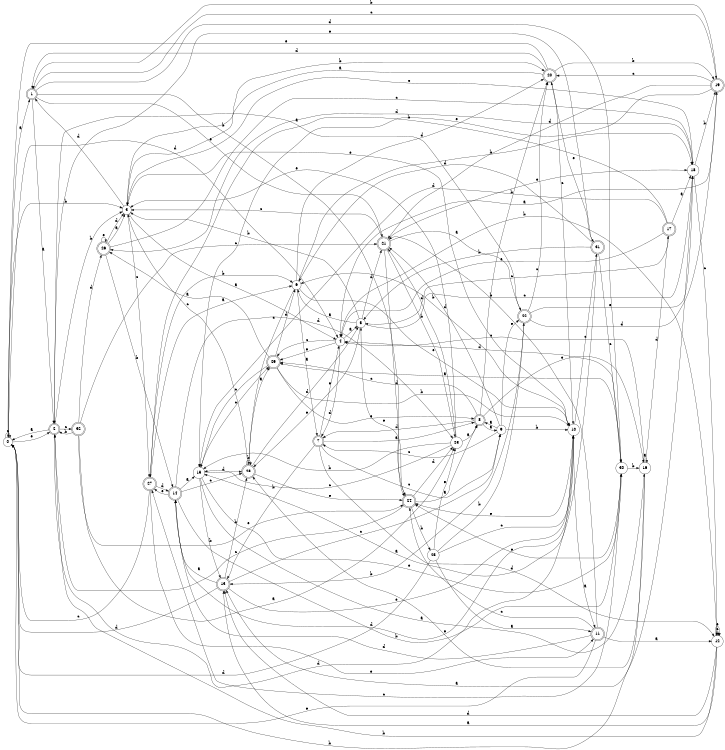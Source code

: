 digraph n27_3 {
__start0 [label="" shape="none"];

rankdir=LR;
size="8,5";

s0 [style="filled", color="black", fillcolor="white" shape="circle", label="0"];
s1 [style="rounded,filled", color="black", fillcolor="white" shape="doublecircle", label="1"];
s2 [style="rounded,filled", color="black", fillcolor="white" shape="doublecircle", label="2"];
s3 [style="filled", color="black", fillcolor="white" shape="circle", label="3"];
s4 [style="filled", color="black", fillcolor="white" shape="circle", label="4"];
s5 [style="filled", color="black", fillcolor="white" shape="circle", label="5"];
s6 [style="filled", color="black", fillcolor="white" shape="circle", label="6"];
s7 [style="rounded,filled", color="black", fillcolor="white" shape="doublecircle", label="7"];
s8 [style="rounded,filled", color="black", fillcolor="white" shape="doublecircle", label="8"];
s9 [style="filled", color="black", fillcolor="white" shape="circle", label="9"];
s10 [style="filled", color="black", fillcolor="white" shape="circle", label="10"];
s11 [style="rounded,filled", color="black", fillcolor="white" shape="doublecircle", label="11"];
s12 [style="filled", color="black", fillcolor="white" shape="circle", label="12"];
s13 [style="rounded,filled", color="black", fillcolor="white" shape="doublecircle", label="13"];
s14 [style="rounded,filled", color="black", fillcolor="white" shape="doublecircle", label="14"];
s15 [style="filled", color="black", fillcolor="white" shape="circle", label="15"];
s16 [style="filled", color="black", fillcolor="white" shape="circle", label="16"];
s17 [style="rounded,filled", color="black", fillcolor="white" shape="doublecircle", label="17"];
s18 [style="filled", color="black", fillcolor="white" shape="circle", label="18"];
s19 [style="rounded,filled", color="black", fillcolor="white" shape="doublecircle", label="19"];
s20 [style="rounded,filled", color="black", fillcolor="white" shape="doublecircle", label="20"];
s21 [style="rounded,filled", color="black", fillcolor="white" shape="doublecircle", label="21"];
s22 [style="rounded,filled", color="black", fillcolor="white" shape="doublecircle", label="22"];
s23 [style="filled", color="black", fillcolor="white" shape="circle", label="23"];
s24 [style="rounded,filled", color="black", fillcolor="white" shape="doublecircle", label="24"];
s25 [style="filled", color="black", fillcolor="white" shape="circle", label="25"];
s26 [style="rounded,filled", color="black", fillcolor="white" shape="doublecircle", label="26"];
s27 [style="rounded,filled", color="black", fillcolor="white" shape="doublecircle", label="27"];
s28 [style="rounded,filled", color="black", fillcolor="white" shape="doublecircle", label="28"];
s29 [style="rounded,filled", color="black", fillcolor="white" shape="doublecircle", label="29"];
s30 [style="filled", color="black", fillcolor="white" shape="circle", label="30"];
s31 [style="rounded,filled", color="black", fillcolor="white" shape="doublecircle", label="31"];
s32 [style="rounded,filled", color="black", fillcolor="white" shape="doublecircle", label="32"];
s0 -> s1 [label="a"];
s0 -> s3 [label="b"];
s0 -> s0 [label="c"];
s0 -> s4 [label="d"];
s0 -> s2 [label="e"];
s1 -> s2 [label="a"];
s1 -> s24 [label="b"];
s1 -> s19 [label="c"];
s1 -> s30 [label="d"];
s1 -> s21 [label="e"];
s2 -> s0 [label="a"];
s2 -> s3 [label="b"];
s2 -> s32 [label="c"];
s2 -> s10 [label="d"];
s2 -> s31 [label="e"];
s3 -> s4 [label="a"];
s3 -> s20 [label="b"];
s3 -> s27 [label="c"];
s3 -> s1 [label="d"];
s3 -> s10 [label="e"];
s4 -> s5 [label="a"];
s4 -> s12 [label="b"];
s4 -> s29 [label="c"];
s4 -> s7 [label="d"];
s4 -> s29 [label="e"];
s5 -> s6 [label="a"];
s5 -> s3 [label="b"];
s5 -> s18 [label="c"];
s5 -> s21 [label="d"];
s5 -> s28 [label="e"];
s6 -> s7 [label="a"];
s6 -> s18 [label="b"];
s6 -> s28 [label="c"];
s6 -> s20 [label="d"];
s6 -> s10 [label="e"];
s7 -> s8 [label="a"];
s7 -> s13 [label="b"];
s7 -> s9 [label="c"];
s7 -> s12 [label="d"];
s7 -> s4 [label="e"];
s8 -> s9 [label="a"];
s8 -> s20 [label="b"];
s8 -> s29 [label="c"];
s8 -> s7 [label="d"];
s8 -> s16 [label="e"];
s9 -> s8 [label="a"];
s9 -> s10 [label="b"];
s9 -> s7 [label="c"];
s9 -> s21 [label="d"];
s9 -> s22 [label="e"];
s10 -> s11 [label="a"];
s10 -> s6 [label="b"];
s10 -> s31 [label="c"];
s10 -> s14 [label="d"];
s10 -> s24 [label="e"];
s11 -> s12 [label="a"];
s11 -> s21 [label="b"];
s11 -> s24 [label="c"];
s11 -> s14 [label="d"];
s11 -> s0 [label="e"];
s12 -> s13 [label="a"];
s12 -> s2 [label="b"];
s12 -> s12 [label="c"];
s12 -> s13 [label="d"];
s12 -> s12 [label="e"];
s13 -> s14 [label="a"];
s13 -> s28 [label="b"];
s13 -> s9 [label="c"];
s13 -> s0 [label="d"];
s13 -> s10 [label="e"];
s14 -> s15 [label="a"];
s14 -> s30 [label="b"];
s14 -> s28 [label="c"];
s14 -> s23 [label="d"];
s14 -> s27 [label="e"];
s15 -> s16 [label="a"];
s15 -> s13 [label="b"];
s15 -> s29 [label="c"];
s15 -> s28 [label="d"];
s15 -> s30 [label="e"];
s16 -> s16 [label="a"];
s16 -> s0 [label="b"];
s16 -> s4 [label="c"];
s16 -> s17 [label="d"];
s16 -> s28 [label="e"];
s17 -> s18 [label="a"];
s17 -> s27 [label="b"];
s17 -> s5 [label="c"];
s17 -> s15 [label="d"];
s17 -> s4 [label="e"];
s18 -> s13 [label="a"];
s18 -> s19 [label="b"];
s18 -> s12 [label="c"];
s18 -> s26 [label="d"];
s18 -> s3 [label="e"];
s19 -> s4 [label="a"];
s19 -> s1 [label="b"];
s19 -> s20 [label="c"];
s19 -> s21 [label="d"];
s19 -> s15 [label="e"];
s20 -> s3 [label="a"];
s20 -> s19 [label="b"];
s20 -> s10 [label="c"];
s20 -> s1 [label="d"];
s20 -> s0 [label="e"];
s21 -> s22 [label="a"];
s21 -> s23 [label="b"];
s21 -> s3 [label="c"];
s21 -> s24 [label="d"];
s21 -> s18 [label="e"];
s22 -> s2 [label="a"];
s22 -> s13 [label="b"];
s22 -> s20 [label="c"];
s22 -> s19 [label="d"];
s22 -> s18 [label="e"];
s23 -> s8 [label="a"];
s23 -> s15 [label="b"];
s23 -> s15 [label="c"];
s23 -> s21 [label="d"];
s23 -> s3 [label="e"];
s24 -> s8 [label="a"];
s24 -> s25 [label="b"];
s24 -> s2 [label="c"];
s24 -> s23 [label="d"];
s24 -> s5 [label="e"];
s25 -> s11 [label="a"];
s25 -> s22 [label="b"];
s25 -> s10 [label="c"];
s25 -> s0 [label="d"];
s25 -> s23 [label="e"];
s26 -> s3 [label="a"];
s26 -> s14 [label="b"];
s26 -> s18 [label="c"];
s26 -> s3 [label="d"];
s26 -> s26 [label="e"];
s27 -> s6 [label="a"];
s27 -> s6 [label="b"];
s27 -> s0 [label="c"];
s27 -> s14 [label="d"];
s27 -> s11 [label="e"];
s28 -> s29 [label="a"];
s28 -> s28 [label="b"];
s28 -> s3 [label="c"];
s28 -> s5 [label="d"];
s28 -> s24 [label="e"];
s29 -> s26 [label="a"];
s29 -> s10 [label="b"];
s29 -> s15 [label="c"];
s29 -> s6 [label="d"];
s29 -> s8 [label="e"];
s30 -> s29 [label="a"];
s30 -> s16 [label="b"];
s30 -> s27 [label="c"];
s30 -> s4 [label="d"];
s30 -> s24 [label="e"];
s31 -> s15 [label="a"];
s31 -> s5 [label="b"];
s31 -> s30 [label="c"];
s31 -> s6 [label="d"];
s31 -> s20 [label="e"];
s32 -> s23 [label="a"];
s32 -> s2 [label="b"];
s32 -> s21 [label="c"];
s32 -> s26 [label="d"];
s32 -> s24 [label="e"];

}